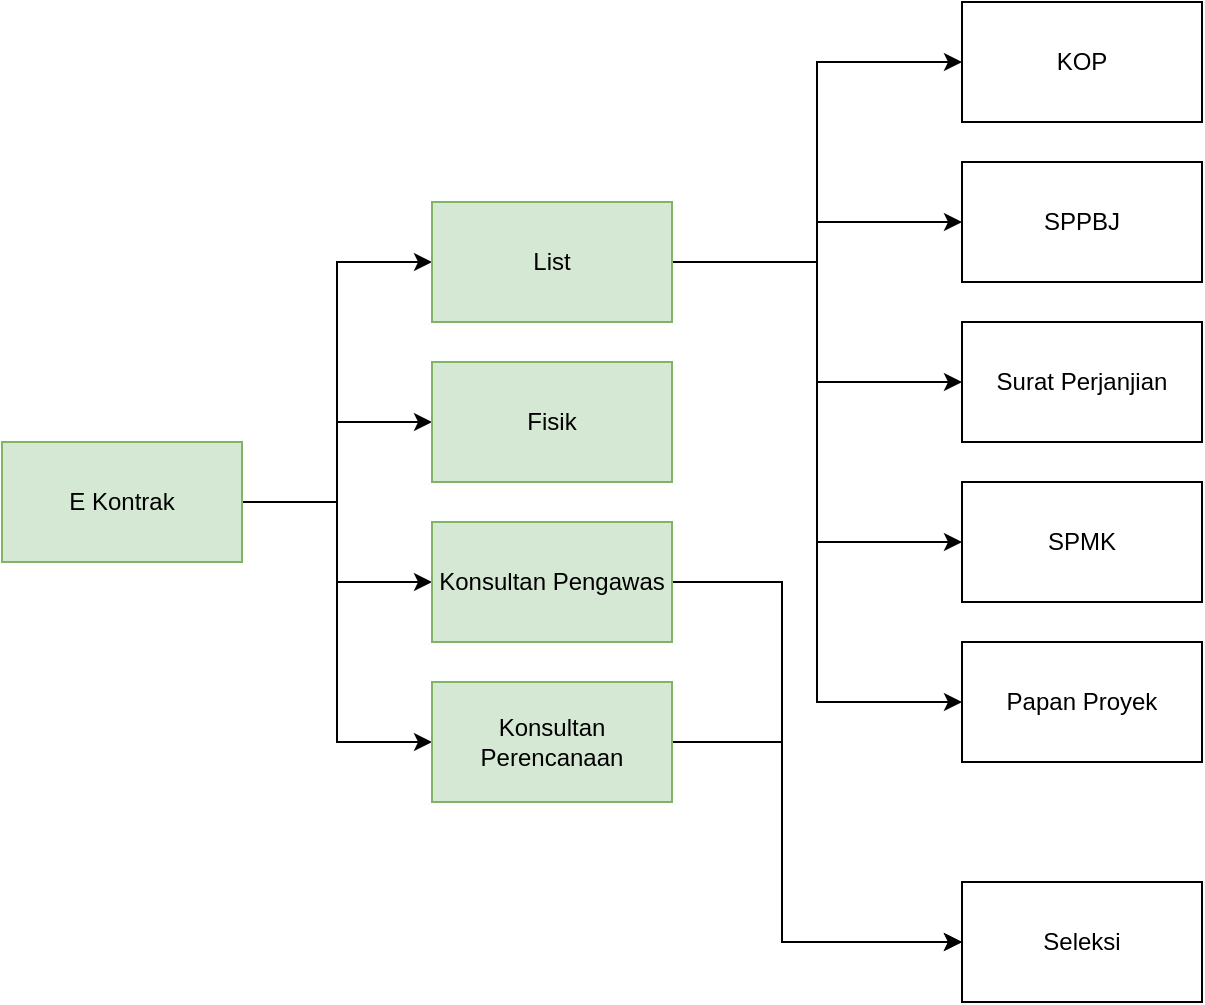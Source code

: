 <mxfile version="24.7.16">
  <diagram name="Navigasi" id="oSC9ajQsAprelOV_L0Zx">
    <mxGraphModel dx="1434" dy="780" grid="1" gridSize="10" guides="1" tooltips="1" connect="1" arrows="1" fold="1" page="1" pageScale="1" pageWidth="850" pageHeight="1100" math="0" shadow="0">
      <root>
        <mxCell id="0" />
        <mxCell id="1" parent="0" />
        <mxCell id="YWq3x0_TaYfkTDbvUFx2-20" style="edgeStyle=orthogonalEdgeStyle;rounded=0;orthogonalLoop=1;jettySize=auto;html=1;entryX=0;entryY=0.5;entryDx=0;entryDy=0;" parent="1" source="YWq3x0_TaYfkTDbvUFx2-1" target="YWq3x0_TaYfkTDbvUFx2-17" edge="1">
          <mxGeometry relative="1" as="geometry" />
        </mxCell>
        <mxCell id="YWq3x0_TaYfkTDbvUFx2-21" style="edgeStyle=orthogonalEdgeStyle;rounded=0;orthogonalLoop=1;jettySize=auto;html=1;entryX=0;entryY=0.5;entryDx=0;entryDy=0;" parent="1" source="YWq3x0_TaYfkTDbvUFx2-1" target="YWq3x0_TaYfkTDbvUFx2-18" edge="1">
          <mxGeometry relative="1" as="geometry" />
        </mxCell>
        <mxCell id="YWq3x0_TaYfkTDbvUFx2-22" style="edgeStyle=orthogonalEdgeStyle;rounded=0;orthogonalLoop=1;jettySize=auto;html=1;entryX=0;entryY=0.5;entryDx=0;entryDy=0;" parent="1" source="YWq3x0_TaYfkTDbvUFx2-1" target="YWq3x0_TaYfkTDbvUFx2-19" edge="1">
          <mxGeometry relative="1" as="geometry" />
        </mxCell>
        <mxCell id="YWq3x0_TaYfkTDbvUFx2-23" style="edgeStyle=orthogonalEdgeStyle;rounded=0;orthogonalLoop=1;jettySize=auto;html=1;entryX=0;entryY=0.5;entryDx=0;entryDy=0;" parent="1" source="YWq3x0_TaYfkTDbvUFx2-1" target="YWq3x0_TaYfkTDbvUFx2-2" edge="1">
          <mxGeometry relative="1" as="geometry" />
        </mxCell>
        <mxCell id="YWq3x0_TaYfkTDbvUFx2-1" value="E Kontrak" style="rounded=0;whiteSpace=wrap;html=1;fillColor=#d5e8d4;strokeColor=#82b366;" parent="1" vertex="1">
          <mxGeometry x="90" y="240" width="120" height="60" as="geometry" />
        </mxCell>
        <mxCell id="YWq3x0_TaYfkTDbvUFx2-12" style="edgeStyle=orthogonalEdgeStyle;rounded=0;orthogonalLoop=1;jettySize=auto;html=1;entryX=0;entryY=0.5;entryDx=0;entryDy=0;" parent="1" source="YWq3x0_TaYfkTDbvUFx2-2" target="YWq3x0_TaYfkTDbvUFx2-11" edge="1">
          <mxGeometry relative="1" as="geometry" />
        </mxCell>
        <mxCell id="YWq3x0_TaYfkTDbvUFx2-13" style="edgeStyle=orthogonalEdgeStyle;rounded=0;orthogonalLoop=1;jettySize=auto;html=1;entryX=0;entryY=0.5;entryDx=0;entryDy=0;" parent="1" source="YWq3x0_TaYfkTDbvUFx2-2" target="YWq3x0_TaYfkTDbvUFx2-4" edge="1">
          <mxGeometry relative="1" as="geometry" />
        </mxCell>
        <mxCell id="YWq3x0_TaYfkTDbvUFx2-14" style="edgeStyle=orthogonalEdgeStyle;rounded=0;orthogonalLoop=1;jettySize=auto;html=1;entryX=0;entryY=0.5;entryDx=0;entryDy=0;" parent="1" source="YWq3x0_TaYfkTDbvUFx2-2" target="YWq3x0_TaYfkTDbvUFx2-6" edge="1">
          <mxGeometry relative="1" as="geometry" />
        </mxCell>
        <mxCell id="YWq3x0_TaYfkTDbvUFx2-15" style="edgeStyle=orthogonalEdgeStyle;rounded=0;orthogonalLoop=1;jettySize=auto;html=1;entryX=0;entryY=0.5;entryDx=0;entryDy=0;" parent="1" source="YWq3x0_TaYfkTDbvUFx2-2" target="YWq3x0_TaYfkTDbvUFx2-8" edge="1">
          <mxGeometry relative="1" as="geometry" />
        </mxCell>
        <mxCell id="YWq3x0_TaYfkTDbvUFx2-16" style="edgeStyle=orthogonalEdgeStyle;rounded=0;orthogonalLoop=1;jettySize=auto;html=1;entryX=0;entryY=0.5;entryDx=0;entryDy=0;" parent="1" source="YWq3x0_TaYfkTDbvUFx2-2" target="YWq3x0_TaYfkTDbvUFx2-10" edge="1">
          <mxGeometry relative="1" as="geometry" />
        </mxCell>
        <mxCell id="YWq3x0_TaYfkTDbvUFx2-2" value="List" style="rounded=0;whiteSpace=wrap;html=1;fillColor=#d5e8d4;strokeColor=#82b366;" parent="1" vertex="1">
          <mxGeometry x="305" y="120" width="120" height="60" as="geometry" />
        </mxCell>
        <mxCell id="YWq3x0_TaYfkTDbvUFx2-4" value="SPPBJ" style="rounded=0;whiteSpace=wrap;html=1;" parent="1" vertex="1">
          <mxGeometry x="570" y="100" width="120" height="60" as="geometry" />
        </mxCell>
        <mxCell id="YWq3x0_TaYfkTDbvUFx2-6" value="Surat Perjanjian" style="rounded=0;whiteSpace=wrap;html=1;" parent="1" vertex="1">
          <mxGeometry x="570" y="180" width="120" height="60" as="geometry" />
        </mxCell>
        <mxCell id="YWq3x0_TaYfkTDbvUFx2-8" value="SPMK" style="rounded=0;whiteSpace=wrap;html=1;" parent="1" vertex="1">
          <mxGeometry x="570" y="260" width="120" height="60" as="geometry" />
        </mxCell>
        <mxCell id="YWq3x0_TaYfkTDbvUFx2-10" value="Papan Proyek" style="rounded=0;whiteSpace=wrap;html=1;" parent="1" vertex="1">
          <mxGeometry x="570" y="340" width="120" height="60" as="geometry" />
        </mxCell>
        <mxCell id="YWq3x0_TaYfkTDbvUFx2-11" value="KOP" style="rounded=0;whiteSpace=wrap;html=1;" parent="1" vertex="1">
          <mxGeometry x="570" y="20" width="120" height="60" as="geometry" />
        </mxCell>
        <mxCell id="YWq3x0_TaYfkTDbvUFx2-17" value="Fisik" style="rounded=0;whiteSpace=wrap;html=1;fillColor=#d5e8d4;strokeColor=#82b366;" parent="1" vertex="1">
          <mxGeometry x="305" y="200" width="120" height="60" as="geometry" />
        </mxCell>
        <mxCell id="YWq3x0_TaYfkTDbvUFx2-25" style="edgeStyle=orthogonalEdgeStyle;rounded=0;orthogonalLoop=1;jettySize=auto;html=1;exitX=1;exitY=0.5;exitDx=0;exitDy=0;entryX=0;entryY=0.5;entryDx=0;entryDy=0;" parent="1" source="YWq3x0_TaYfkTDbvUFx2-18" target="YWq3x0_TaYfkTDbvUFx2-24" edge="1">
          <mxGeometry relative="1" as="geometry">
            <Array as="points">
              <mxPoint x="480" y="310" />
              <mxPoint x="480" y="490" />
            </Array>
          </mxGeometry>
        </mxCell>
        <mxCell id="YWq3x0_TaYfkTDbvUFx2-18" value="Konsultan Pengawas" style="rounded=0;whiteSpace=wrap;html=1;fillColor=#d5e8d4;strokeColor=#82b366;" parent="1" vertex="1">
          <mxGeometry x="305" y="280" width="120" height="60" as="geometry" />
        </mxCell>
        <mxCell id="YWq3x0_TaYfkTDbvUFx2-26" style="edgeStyle=orthogonalEdgeStyle;rounded=0;orthogonalLoop=1;jettySize=auto;html=1;exitX=1;exitY=0.5;exitDx=0;exitDy=0;" parent="1" source="YWq3x0_TaYfkTDbvUFx2-19" edge="1">
          <mxGeometry relative="1" as="geometry">
            <mxPoint x="570" y="490" as="targetPoint" />
            <Array as="points">
              <mxPoint x="480" y="390" />
              <mxPoint x="480" y="490" />
            </Array>
          </mxGeometry>
        </mxCell>
        <mxCell id="YWq3x0_TaYfkTDbvUFx2-19" value="Konsultan Perencanaan" style="rounded=0;whiteSpace=wrap;html=1;fillColor=#d5e8d4;strokeColor=#82b366;" parent="1" vertex="1">
          <mxGeometry x="305" y="360" width="120" height="60" as="geometry" />
        </mxCell>
        <mxCell id="YWq3x0_TaYfkTDbvUFx2-24" value="Seleksi" style="rounded=0;whiteSpace=wrap;html=1;" parent="1" vertex="1">
          <mxGeometry x="570" y="460" width="120" height="60" as="geometry" />
        </mxCell>
      </root>
    </mxGraphModel>
  </diagram>
</mxfile>
